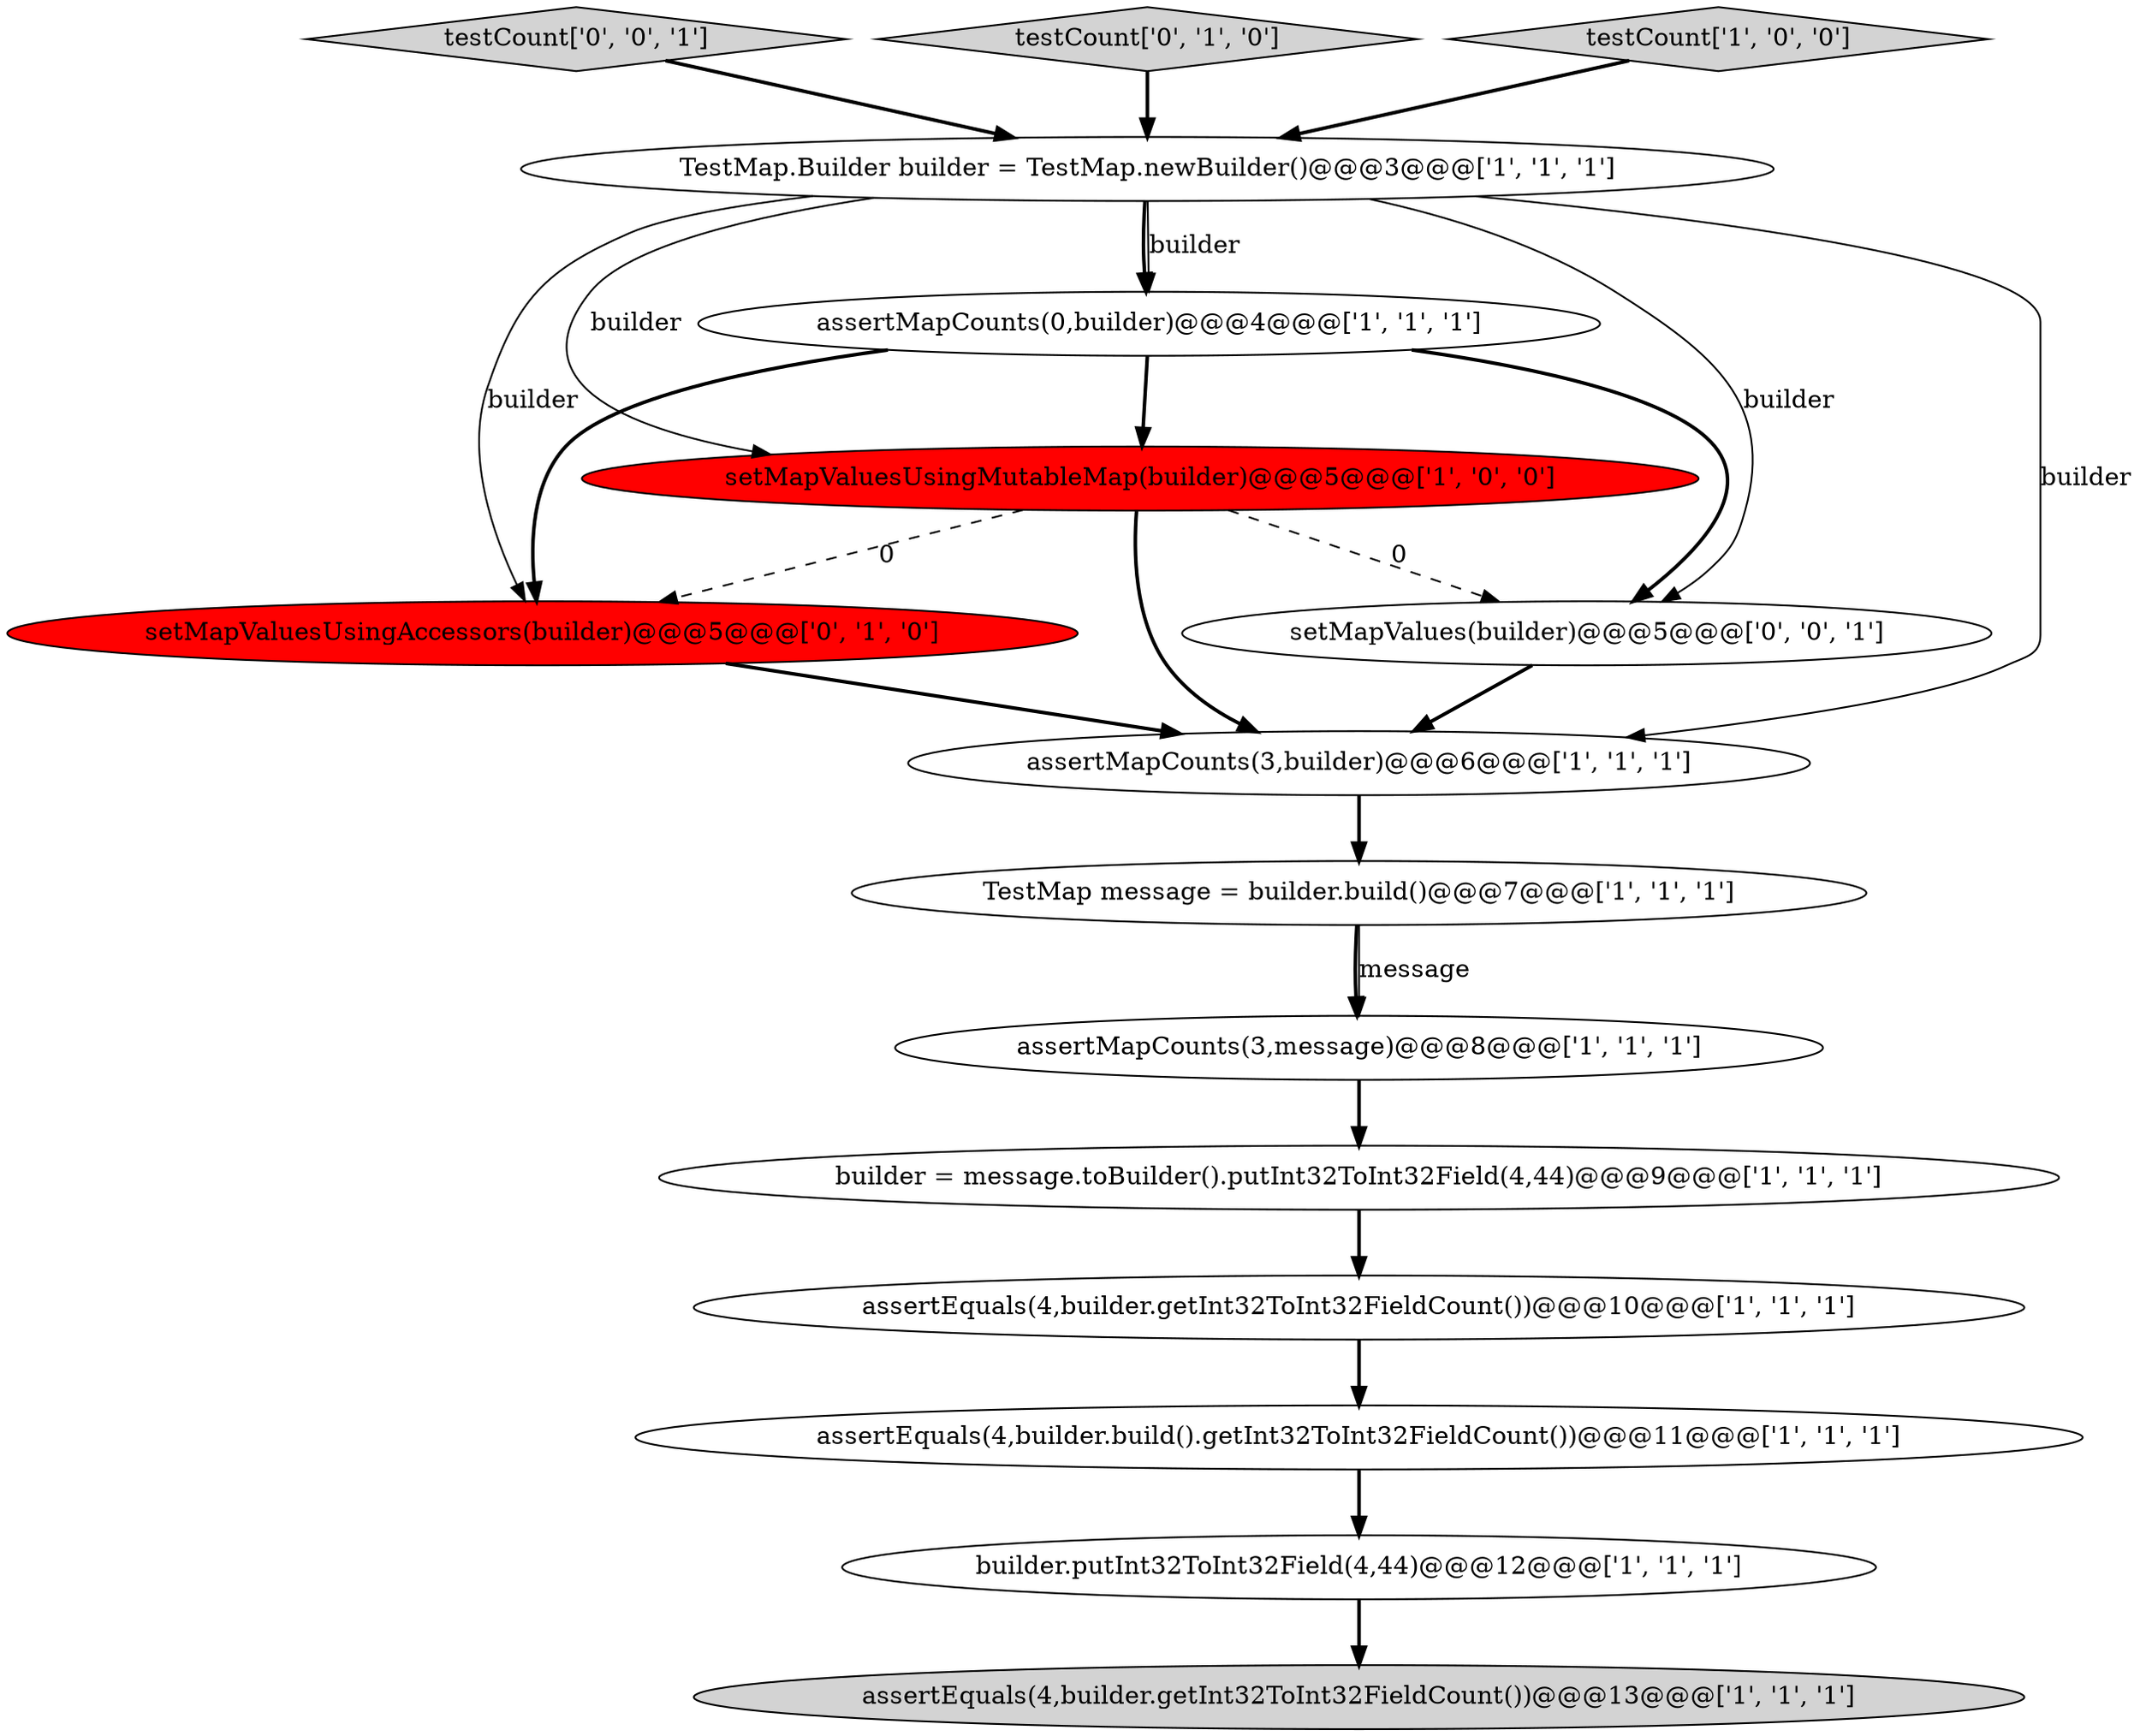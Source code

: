 digraph {
9 [style = filled, label = "TestMap message = builder.build()@@@7@@@['1', '1', '1']", fillcolor = white, shape = ellipse image = "AAA0AAABBB1BBB"];
1 [style = filled, label = "builder.putInt32ToInt32Field(4,44)@@@12@@@['1', '1', '1']", fillcolor = white, shape = ellipse image = "AAA0AAABBB1BBB"];
14 [style = filled, label = "setMapValues(builder)@@@5@@@['0', '0', '1']", fillcolor = white, shape = ellipse image = "AAA0AAABBB3BBB"];
6 [style = filled, label = "TestMap.Builder builder = TestMap.newBuilder()@@@3@@@['1', '1', '1']", fillcolor = white, shape = ellipse image = "AAA0AAABBB1BBB"];
7 [style = filled, label = "assertMapCounts(0,builder)@@@4@@@['1', '1', '1']", fillcolor = white, shape = ellipse image = "AAA0AAABBB1BBB"];
4 [style = filled, label = "assertMapCounts(3,builder)@@@6@@@['1', '1', '1']", fillcolor = white, shape = ellipse image = "AAA0AAABBB1BBB"];
15 [style = filled, label = "testCount['0', '0', '1']", fillcolor = lightgray, shape = diamond image = "AAA0AAABBB3BBB"];
10 [style = filled, label = "assertMapCounts(3,message)@@@8@@@['1', '1', '1']", fillcolor = white, shape = ellipse image = "AAA0AAABBB1BBB"];
3 [style = filled, label = "assertEquals(4,builder.getInt32ToInt32FieldCount())@@@13@@@['1', '1', '1']", fillcolor = lightgray, shape = ellipse image = "AAA0AAABBB1BBB"];
11 [style = filled, label = "assertEquals(4,builder.build().getInt32ToInt32FieldCount())@@@11@@@['1', '1', '1']", fillcolor = white, shape = ellipse image = "AAA0AAABBB1BBB"];
12 [style = filled, label = "testCount['0', '1', '0']", fillcolor = lightgray, shape = diamond image = "AAA0AAABBB2BBB"];
0 [style = filled, label = "builder = message.toBuilder().putInt32ToInt32Field(4,44)@@@9@@@['1', '1', '1']", fillcolor = white, shape = ellipse image = "AAA0AAABBB1BBB"];
2 [style = filled, label = "setMapValuesUsingMutableMap(builder)@@@5@@@['1', '0', '0']", fillcolor = red, shape = ellipse image = "AAA1AAABBB1BBB"];
8 [style = filled, label = "testCount['1', '0', '0']", fillcolor = lightgray, shape = diamond image = "AAA0AAABBB1BBB"];
5 [style = filled, label = "assertEquals(4,builder.getInt32ToInt32FieldCount())@@@10@@@['1', '1', '1']", fillcolor = white, shape = ellipse image = "AAA0AAABBB1BBB"];
13 [style = filled, label = "setMapValuesUsingAccessors(builder)@@@5@@@['0', '1', '0']", fillcolor = red, shape = ellipse image = "AAA1AAABBB2BBB"];
7->13 [style = bold, label=""];
4->9 [style = bold, label=""];
6->2 [style = solid, label="builder"];
6->13 [style = solid, label="builder"];
11->1 [style = bold, label=""];
1->3 [style = bold, label=""];
8->6 [style = bold, label=""];
15->6 [style = bold, label=""];
9->10 [style = bold, label=""];
12->6 [style = bold, label=""];
2->4 [style = bold, label=""];
6->14 [style = solid, label="builder"];
6->7 [style = solid, label="builder"];
7->14 [style = bold, label=""];
6->4 [style = solid, label="builder"];
2->14 [style = dashed, label="0"];
9->10 [style = solid, label="message"];
7->2 [style = bold, label=""];
2->13 [style = dashed, label="0"];
10->0 [style = bold, label=""];
5->11 [style = bold, label=""];
6->7 [style = bold, label=""];
0->5 [style = bold, label=""];
14->4 [style = bold, label=""];
13->4 [style = bold, label=""];
}

